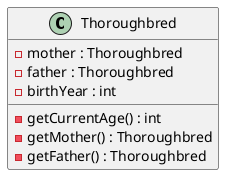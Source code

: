 @startuml
'https://plantuml.com/sequence-diagram

class Thoroughbred {
    - mother : Thoroughbred
    - father : Thoroughbred
    - birthYear : int
    - getCurrentAge() : int
    - getMother() : Thoroughbred
    - getFather() : Thoroughbred
}

@enduml